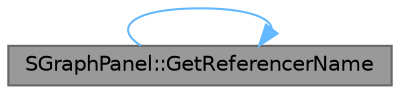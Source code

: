 digraph "SGraphPanel::GetReferencerName"
{
 // INTERACTIVE_SVG=YES
 // LATEX_PDF_SIZE
  bgcolor="transparent";
  edge [fontname=Helvetica,fontsize=10,labelfontname=Helvetica,labelfontsize=10];
  node [fontname=Helvetica,fontsize=10,shape=box,height=0.2,width=0.4];
  rankdir="LR";
  Node1 [id="Node000001",label="SGraphPanel::GetReferencerName",height=0.2,width=0.4,color="gray40", fillcolor="grey60", style="filled", fontcolor="black",tooltip="Overload this method to report a name for your referencer."];
  Node1 -> Node1 [id="edge1_Node000001_Node000001",color="steelblue1",style="solid",tooltip=" "];
}

